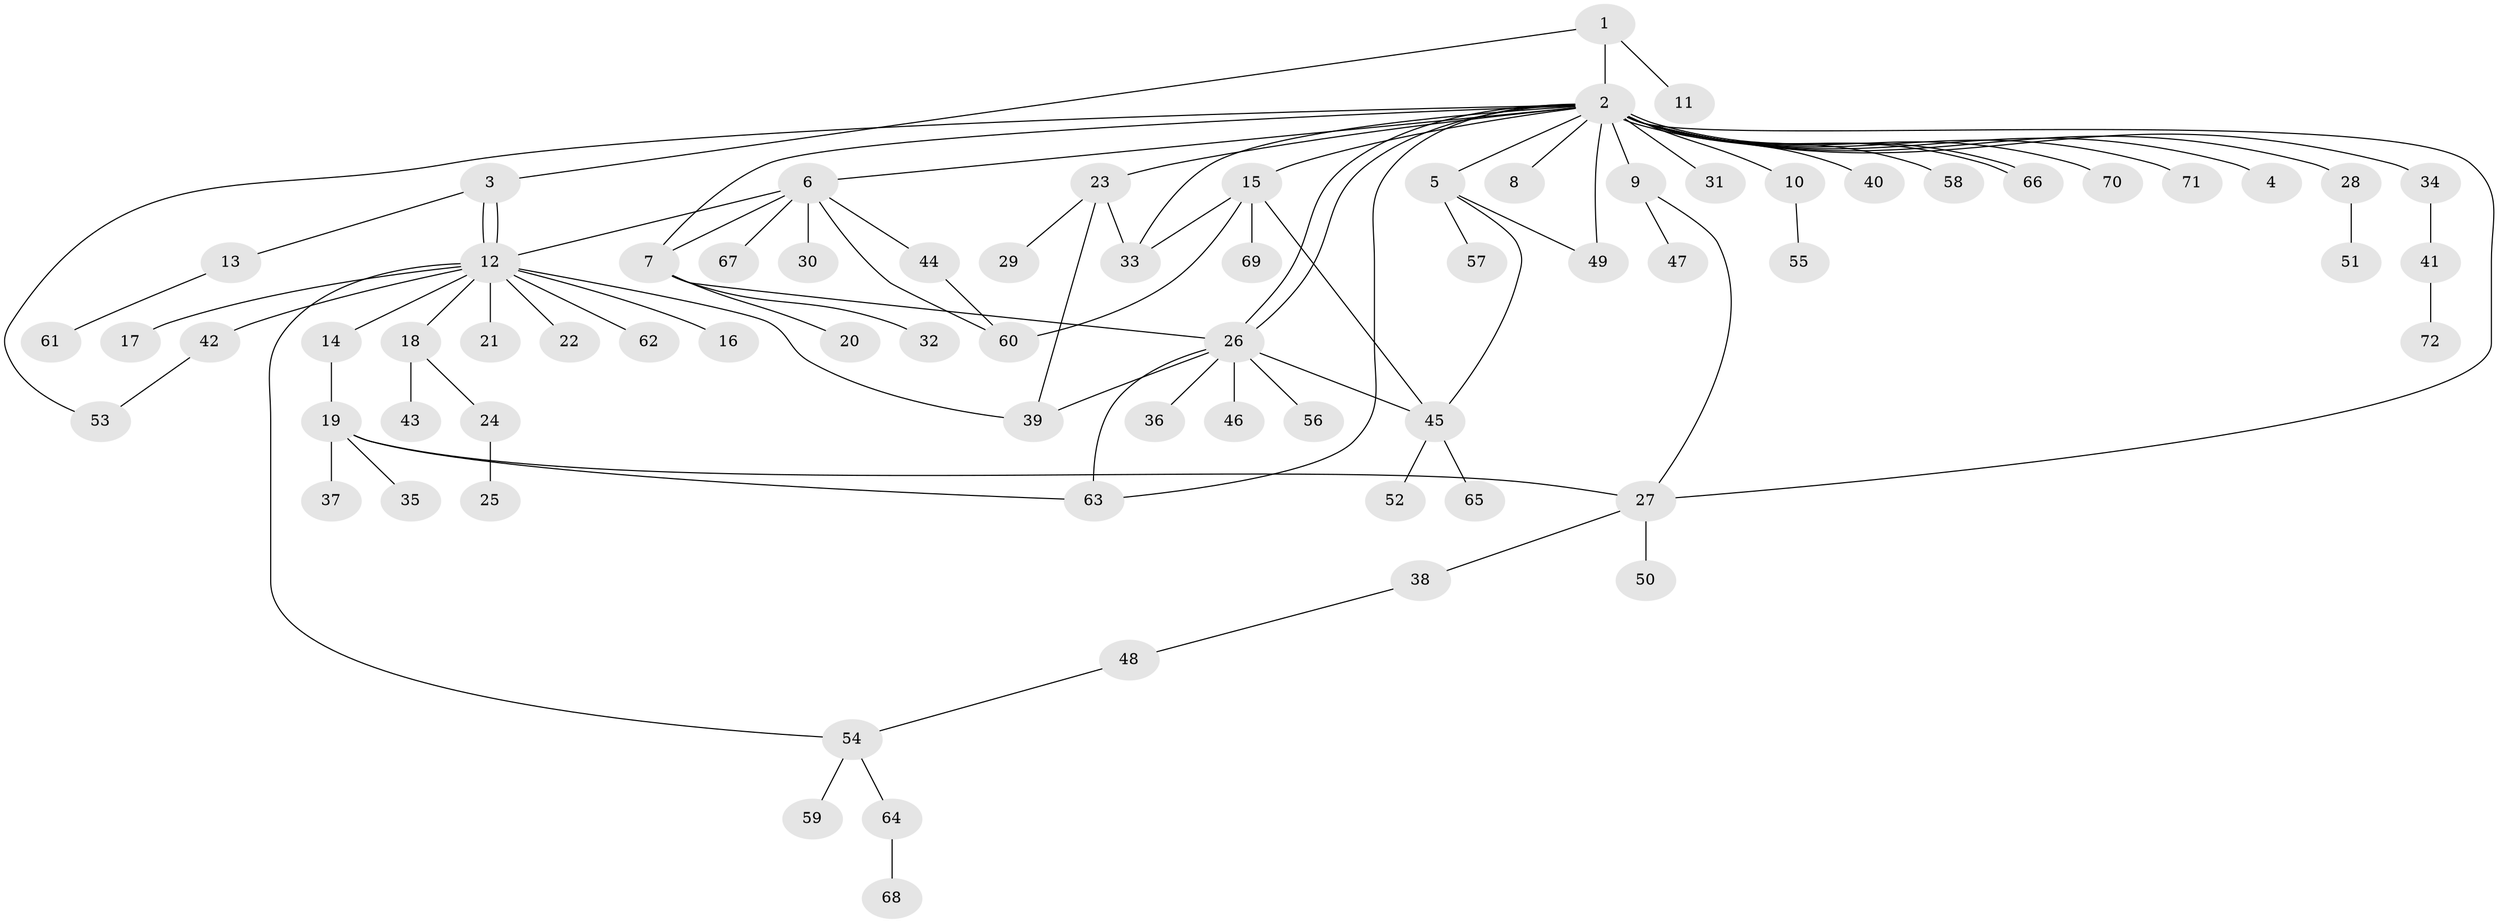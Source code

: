 // coarse degree distribution, {4: 0.07272727272727272, 27: 0.01818181818181818, 1: 0.5454545454545454, 3: 0.09090909090909091, 5: 0.01818181818181818, 2: 0.2, 11: 0.01818181818181818, 8: 0.03636363636363636}
// Generated by graph-tools (version 1.1) at 2025/41/03/06/25 10:41:47]
// undirected, 72 vertices, 92 edges
graph export_dot {
graph [start="1"]
  node [color=gray90,style=filled];
  1;
  2;
  3;
  4;
  5;
  6;
  7;
  8;
  9;
  10;
  11;
  12;
  13;
  14;
  15;
  16;
  17;
  18;
  19;
  20;
  21;
  22;
  23;
  24;
  25;
  26;
  27;
  28;
  29;
  30;
  31;
  32;
  33;
  34;
  35;
  36;
  37;
  38;
  39;
  40;
  41;
  42;
  43;
  44;
  45;
  46;
  47;
  48;
  49;
  50;
  51;
  52;
  53;
  54;
  55;
  56;
  57;
  58;
  59;
  60;
  61;
  62;
  63;
  64;
  65;
  66;
  67;
  68;
  69;
  70;
  71;
  72;
  1 -- 2;
  1 -- 3;
  1 -- 11;
  2 -- 4;
  2 -- 5;
  2 -- 6;
  2 -- 7;
  2 -- 8;
  2 -- 9;
  2 -- 10;
  2 -- 15;
  2 -- 23;
  2 -- 26;
  2 -- 26;
  2 -- 27;
  2 -- 28;
  2 -- 31;
  2 -- 33;
  2 -- 34;
  2 -- 40;
  2 -- 49;
  2 -- 53;
  2 -- 58;
  2 -- 63;
  2 -- 66;
  2 -- 66;
  2 -- 70;
  2 -- 71;
  3 -- 12;
  3 -- 12;
  3 -- 13;
  5 -- 45;
  5 -- 49;
  5 -- 57;
  6 -- 7;
  6 -- 12;
  6 -- 30;
  6 -- 44;
  6 -- 60;
  6 -- 67;
  7 -- 20;
  7 -- 26;
  7 -- 32;
  9 -- 27;
  9 -- 47;
  10 -- 55;
  12 -- 14;
  12 -- 16;
  12 -- 17;
  12 -- 18;
  12 -- 21;
  12 -- 22;
  12 -- 39;
  12 -- 42;
  12 -- 54;
  12 -- 62;
  13 -- 61;
  14 -- 19;
  15 -- 33;
  15 -- 45;
  15 -- 60;
  15 -- 69;
  18 -- 24;
  18 -- 43;
  19 -- 27;
  19 -- 35;
  19 -- 37;
  19 -- 63;
  23 -- 29;
  23 -- 33;
  23 -- 39;
  24 -- 25;
  26 -- 36;
  26 -- 39;
  26 -- 45;
  26 -- 46;
  26 -- 56;
  26 -- 63;
  27 -- 38;
  27 -- 50;
  28 -- 51;
  34 -- 41;
  38 -- 48;
  41 -- 72;
  42 -- 53;
  44 -- 60;
  45 -- 52;
  45 -- 65;
  48 -- 54;
  54 -- 59;
  54 -- 64;
  64 -- 68;
}
